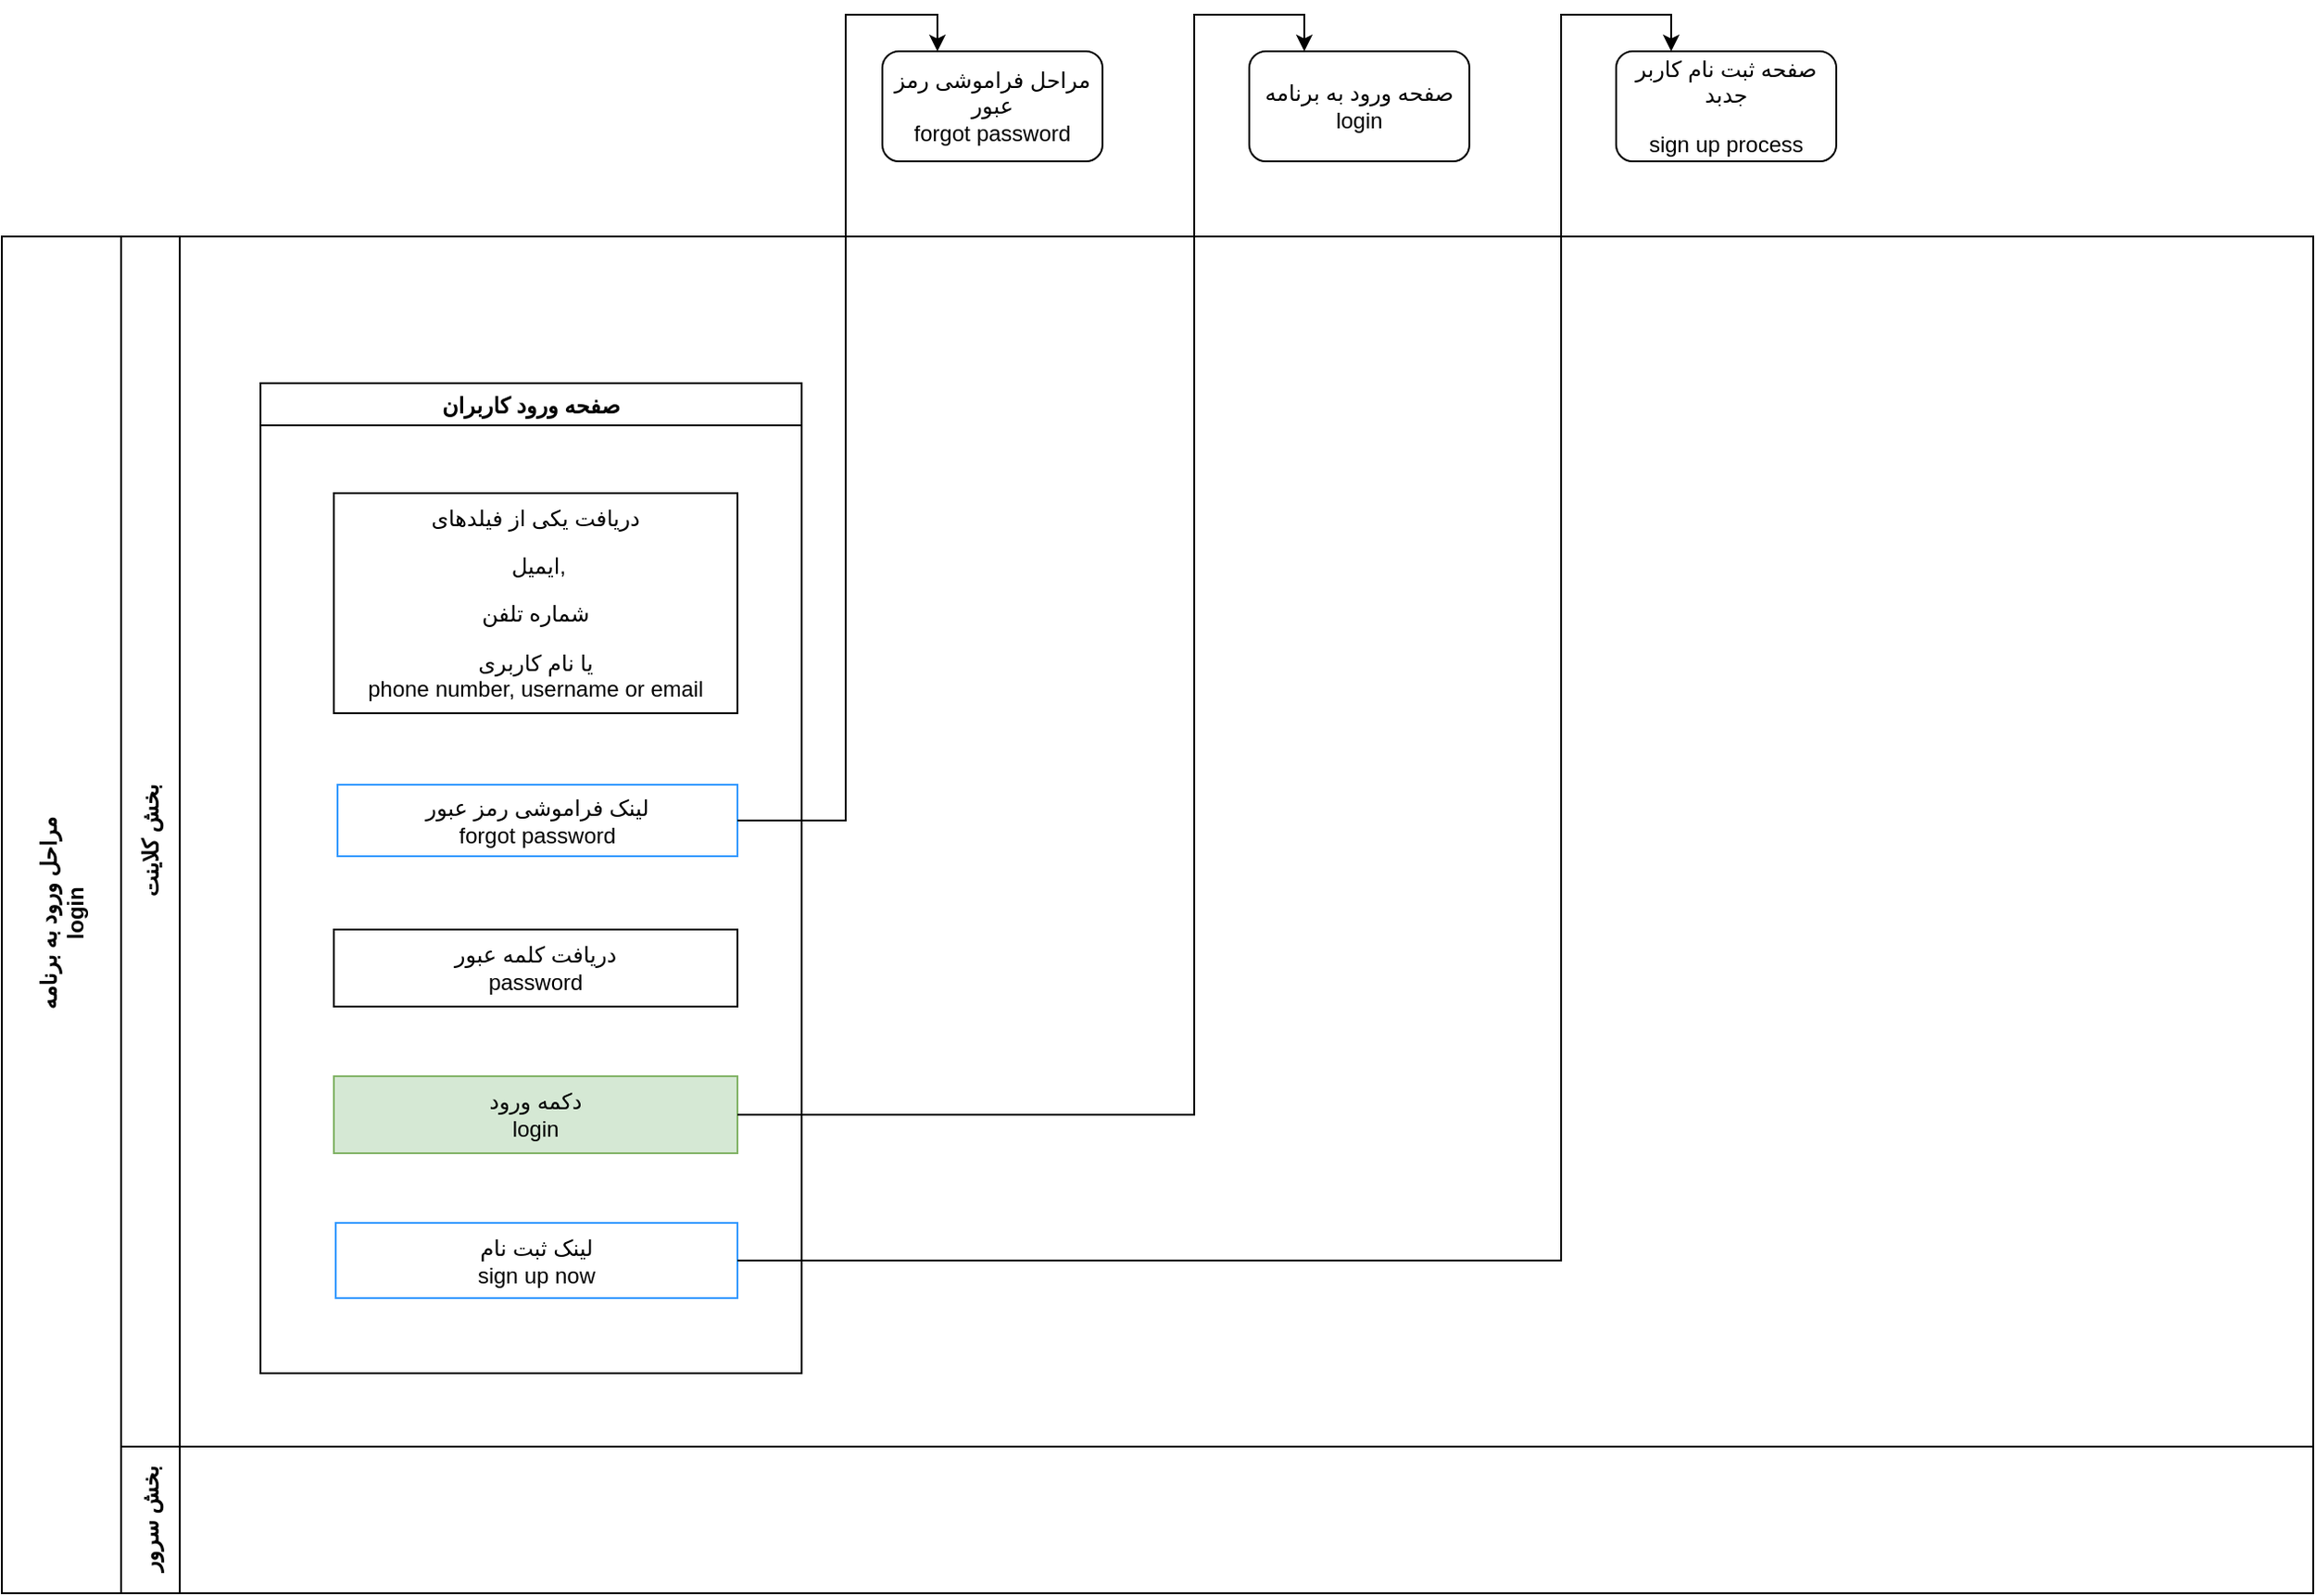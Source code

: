 <mxfile version="10.9.6" type="github"><diagram id="313cuTJBAAML7JvS9Cn6" name="Page-1"><mxGraphModel dx="1796" dy="-1633" grid="1" gridSize="10" guides="1" tooltips="1" connect="1" arrows="1" fold="1" page="1" pageScale="1" pageWidth="850" pageHeight="1100" math="0" shadow="0"><root><mxCell id="0"/><mxCell id="1" parent="0"/><mxCell id="GuiSaFSHtiNnPW947TUS-12" value="مراحل ورود به برنامه&lt;br&gt;login&lt;br&gt;" style="swimlane;html=1;childLayout=stackLayout;resizeParent=1;resizeParentMax=0;horizontal=0;startSize=65;horizontalStack=0;" parent="1" vertex="1"><mxGeometry x="-720" y="2361" width="1260" height="740" as="geometry"/></mxCell><mxCell id="GuiSaFSHtiNnPW947TUS-13" value="بخش کلاینت" style="swimlane;html=1;startSize=32;horizontal=0;" parent="GuiSaFSHtiNnPW947TUS-12" vertex="1"><mxGeometry x="65" width="1195" height="660" as="geometry"/></mxCell><mxCell id="GuiSaFSHtiNnPW947TUS-14" value="صفحه ورود کاربران" style="swimlane;" parent="GuiSaFSHtiNnPW947TUS-13" vertex="1"><mxGeometry x="76" y="80" width="295" height="540" as="geometry"/></mxCell><mxCell id="GuiSaFSHtiNnPW947TUS-15" value="&lt;p&gt;&lt;/p&gt;&lt;p&gt;&lt;/p&gt;&lt;p&gt;&lt;/p&gt;&lt;p&gt;&lt;/p&gt;&lt;p&gt;&lt;/p&gt;&lt;p&gt;دریافت یکی از فیلدهای&lt;/p&gt;&lt;p&gt;&amp;nbsp;ایمیل,&lt;/p&gt;&lt;p&gt;&amp;nbsp;شماره تلفن&amp;nbsp;&lt;/p&gt;&lt;p&gt;یا نام کاربری&lt;br&gt;phone number, username or email&lt;br&gt;&lt;/p&gt;" style="rounded=0;whiteSpace=wrap;html=1;" parent="GuiSaFSHtiNnPW947TUS-14" vertex="1"><mxGeometry x="40" y="60" width="220" height="120" as="geometry"/></mxCell><mxCell id="GuiSaFSHtiNnPW947TUS-16" value="&lt;p&gt;&lt;/p&gt;&lt;p&gt;&lt;/p&gt;&lt;p&gt;&lt;/p&gt;&lt;p&gt;&lt;/p&gt;&lt;p&gt;&lt;/p&gt;&lt;p&gt;&lt;/p&gt;&lt;p&gt;دریافت کلمه عبور&lt;br&gt;password&lt;br&gt;&lt;/p&gt;" style="rounded=0;whiteSpace=wrap;html=1;" parent="GuiSaFSHtiNnPW947TUS-14" vertex="1"><mxGeometry x="40" y="298" width="220" height="42" as="geometry"/></mxCell><mxCell id="GuiSaFSHtiNnPW947TUS-17" value="دکمه ورود&lt;br&gt;login&lt;br&gt;" style="rounded=0;whiteSpace=wrap;html=1;fillColor=#d5e8d4;strokeColor=#82b366;" parent="GuiSaFSHtiNnPW947TUS-14" vertex="1"><mxGeometry x="40" y="378" width="220" height="42" as="geometry"/></mxCell><mxCell id="GuiSaFSHtiNnPW947TUS-18" value="لینک فراموشی رمز عبور&lt;br&gt;forgot password&lt;br&gt;" style="rounded=0;whiteSpace=wrap;html=1;fillColor=#FFFFFF;strokeColor=#3399FF;" parent="GuiSaFSHtiNnPW947TUS-14" vertex="1"><mxGeometry x="42" y="219" width="218" height="39" as="geometry"/></mxCell><mxCell id="GuiSaFSHtiNnPW947TUS-19" value="لینک ثبت نام&lt;br&gt;sign up now&lt;br&gt;" style="rounded=0;whiteSpace=wrap;html=1;fillColor=#FFFFFF;strokeColor=#3399FF;" parent="GuiSaFSHtiNnPW947TUS-14" vertex="1"><mxGeometry x="41" y="458" width="219" height="41" as="geometry"/></mxCell><mxCell id="GuiSaFSHtiNnPW947TUS-20" value="بخش سرور" style="swimlane;html=1;startSize=32;horizontal=0;" parent="GuiSaFSHtiNnPW947TUS-12" vertex="1"><mxGeometry x="65" y="660" width="1195" height="80" as="geometry"/></mxCell><mxCell id="GuiSaFSHtiNnPW947TUS-21" value="&lt;span&gt;مراحل فراموشی رمز عبور&lt;/span&gt;&lt;br&gt;&lt;span&gt;forgot password&lt;/span&gt;&lt;br&gt;" style="rounded=1;whiteSpace=wrap;html=1;" parent="1" vertex="1"><mxGeometry x="-240" y="2260" width="120" height="60" as="geometry"/></mxCell><mxCell id="GuiSaFSHtiNnPW947TUS-22" style="edgeStyle=orthogonalEdgeStyle;rounded=0;orthogonalLoop=1;jettySize=auto;html=1;exitX=1;exitY=0.5;exitDx=0;exitDy=0;entryX=0.25;entryY=0;entryDx=0;entryDy=0;" parent="1" source="GuiSaFSHtiNnPW947TUS-18" target="GuiSaFSHtiNnPW947TUS-21" edge="1"><mxGeometry relative="1" as="geometry"><Array as="points"><mxPoint x="-260" y="2680"/><mxPoint x="-260" y="2240"/><mxPoint x="-210" y="2240"/></Array></mxGeometry></mxCell><mxCell id="GuiSaFSHtiNnPW947TUS-23" value="&lt;p&gt;صفحه ثبت نام کاربر جدبد&lt;/p&gt;&lt;p&gt;sign up process&lt;/p&gt;" style="rounded=1;whiteSpace=wrap;html=1;" parent="1" vertex="1"><mxGeometry x="160" y="2260" width="120" height="60" as="geometry"/></mxCell><mxCell id="GuiSaFSHtiNnPW947TUS-24" style="edgeStyle=orthogonalEdgeStyle;rounded=0;orthogonalLoop=1;jettySize=auto;html=1;exitX=1;exitY=0.5;exitDx=0;exitDy=0;entryX=0.25;entryY=0;entryDx=0;entryDy=0;" parent="1" source="GuiSaFSHtiNnPW947TUS-19" target="GuiSaFSHtiNnPW947TUS-23" edge="1"><mxGeometry relative="1" as="geometry"><mxPoint x="20" y="2330" as="targetPoint"/><Array as="points"><mxPoint x="130" y="2920"/><mxPoint x="130" y="2240"/><mxPoint x="190" y="2240"/></Array></mxGeometry></mxCell><mxCell id="GuiSaFSHtiNnPW947TUS-25" value="&lt;span&gt;صفحه ورود به برنامه&lt;/span&gt;&lt;br&gt;&lt;span&gt;login&lt;/span&gt;" style="rounded=1;whiteSpace=wrap;html=1;" parent="1" vertex="1"><mxGeometry x="-40" y="2260" width="120" height="60" as="geometry"/></mxCell><mxCell id="GuiSaFSHtiNnPW947TUS-26" style="edgeStyle=orthogonalEdgeStyle;rounded=0;orthogonalLoop=1;jettySize=auto;html=1;exitX=1;exitY=0.5;exitDx=0;exitDy=0;entryX=0.25;entryY=0;entryDx=0;entryDy=0;" parent="1" source="GuiSaFSHtiNnPW947TUS-17" target="GuiSaFSHtiNnPW947TUS-25" edge="1"><mxGeometry relative="1" as="geometry"><Array as="points"><mxPoint x="-70" y="2840"/><mxPoint x="-70" y="2240"/><mxPoint x="-10" y="2240"/></Array></mxGeometry></mxCell></root></mxGraphModel></diagram></mxfile>